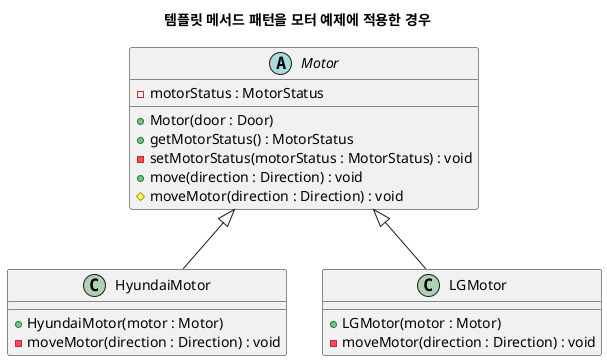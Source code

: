 @startuml

title 템플릿 메서드 패턴을 모터 예제에 적용한 경우

abstract class Motor {
    - motorStatus : MotorStatus
    + Motor(door : Door)
    + getMotorStatus() : MotorStatus
    - setMotorStatus(motorStatus : MotorStatus) : void
    + move(direction : Direction) : void
    # moveMotor(direction : Direction) : void
}

class HyundaiMotor {
    + HyundaiMotor(motor : Motor)
    - moveMotor(direction : Direction) : void
}

class LGMotor {
    + LGMotor(motor : Motor)
    - moveMotor(direction : Direction) : void
}

Motor <|-- HyundaiMotor
Motor <|-- LGMotor

@enduml